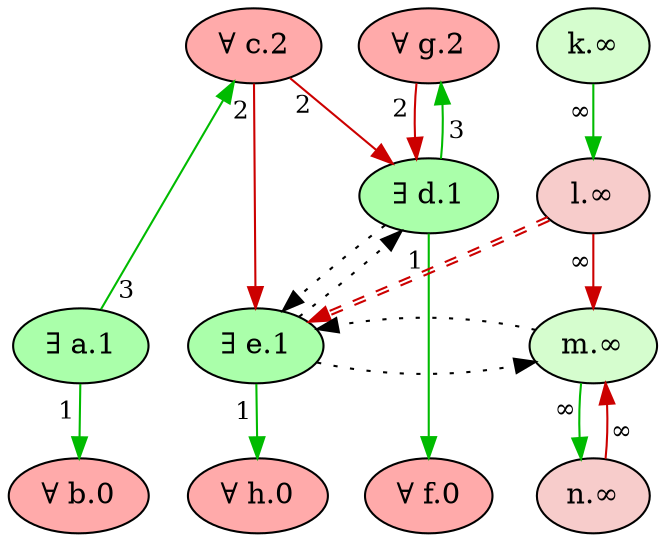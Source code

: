digraph {
    // Node defaults can be set here if needed
    "b" [style="filled" fillcolor="#FFAAAA" label="∀ b.0" fontsize=14]
    "f" [style="filled" fillcolor="#FFAAAA" label="∀ f.0" fontsize=14]
    "h" [style="filled" fillcolor="#FFAAAA" label="∀ h.0" fontsize=14]
    "e" [style="filled" fillcolor="#AAFFAA" label="∃ e.1" fontsize=14]
    "d" [style="filled" fillcolor="#AAFFAA" label="∃ d.1" fontsize=14]
    "a" [style="filled" fillcolor="#AAFFAA" label="∃ a.1" fontsize=14]
    "c" [style="filled" fillcolor="#FFAAAA" label="∀ c.2" fontsize=14]
    "g" [style="filled" fillcolor="#FFAAAA" label="∀ g.2" fontsize=14]
    "k" [style="filled" fillcolor="#d5fdce" label="k.∞" fontsize=14]
    "l" [style="filled" fillcolor="#f7cccb" label="l.∞" fontsize=14]
    "m" [style="filled" fillcolor="#d5fdce" label="m.∞" fontsize=14]
    "n" [style="filled" fillcolor="#f7cccb" label="n.∞" fontsize=14]
    edge[labeldistance=1.5 fontsize=12]
    "a" -> "b" [color="#00BB00" style="solid" dir="forward" taillabel="1" ]
    "a" -> "c" [color="#00BB00" style="solid" dir="forward" taillabel="3" ]
    "k" -> "l" [color="#00BB00" style="solid" dir="forward" taillabel="∞" ]
    "c" -> "d" [color="#CC0000" style="solid" dir="forward" taillabel="2" ]
    "c" -> "e" [color="#CC0000" style="solid" dir="forward" taillabel="2" ]
    "l" -> "e" [color="#CC0000:#CC0000" style="dashed" dir="forward" taillabel="" constraint=false]
    "l" -> "m" [color="#CC0000" style="solid" dir="forward" taillabel="∞" ]
    "d" -> "e" [color="black" style="dotted" dir="forward" taillabel="" constraint=false]
    "e" -> "d" [color="black" style="dotted" dir="forward" taillabel="" constraint=false]
    "e" -> "m" [color="black" style="dotted" dir="forward" taillabel="" constraint=false]
    "m" -> "e" [color="black" style="dotted" dir="forward" taillabel="" constraint=false]
    "d" -> "f" [color="#00BB00" style="solid" dir="forward" taillabel="1" ]
    "d" -> "g" [color="#00BB00" style="solid" dir="forward" taillabel="3" ]
    "g" -> "d" [color="#CC0000" style="solid" dir="forward" taillabel="2" ]
    "e" -> "h" [color="#00BB00" style="solid" dir="forward" taillabel="1" ]
    "m" -> "n" [color="#00BB00" style="solid" dir="forward" taillabel="∞" ]
    "n" -> "m" [color="#CC0000" style="solid" dir="forward" taillabel="∞" ]
    {rank = max b f h}
    {rank = min c g}
}